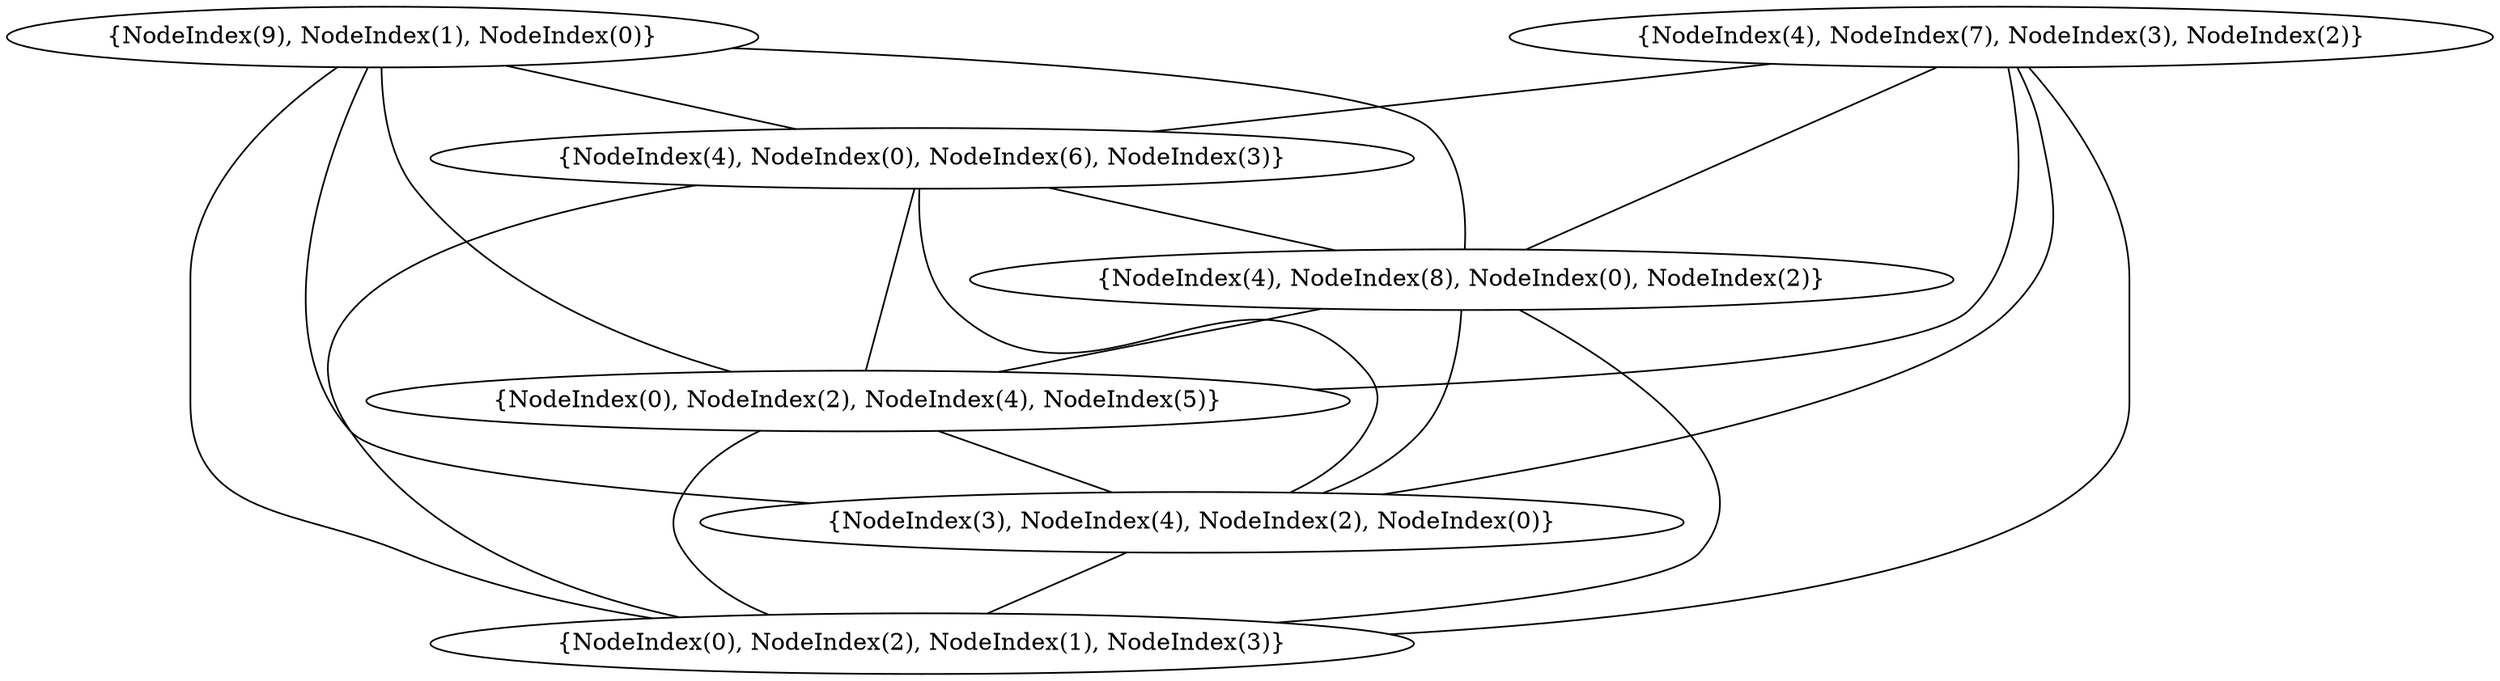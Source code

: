 graph {
    0 [ label = "{NodeIndex(0), NodeIndex(2), NodeIndex(1), NodeIndex(3)}" ]
    1 [ label = "{NodeIndex(3), NodeIndex(4), NodeIndex(2), NodeIndex(0)}" ]
    2 [ label = "{NodeIndex(0), NodeIndex(2), NodeIndex(4), NodeIndex(5)}" ]
    3 [ label = "{NodeIndex(4), NodeIndex(8), NodeIndex(0), NodeIndex(2)}" ]
    4 [ label = "{NodeIndex(4), NodeIndex(0), NodeIndex(6), NodeIndex(3)}" ]
    5 [ label = "{NodeIndex(9), NodeIndex(1), NodeIndex(0)}" ]
    6 [ label = "{NodeIndex(4), NodeIndex(7), NodeIndex(3), NodeIndex(2)}" ]
    1 -- 0 [ ]
    2 -- 0 [ ]
    2 -- 1 [ ]
    3 -- 0 [ ]
    3 -- 1 [ ]
    3 -- 2 [ ]
    4 -- 0 [ ]
    4 -- 1 [ ]
    4 -- 2 [ ]
    4 -- 3 [ ]
    5 -- 0 [ ]
    5 -- 1 [ ]
    5 -- 2 [ ]
    5 -- 3 [ ]
    5 -- 4 [ ]
    6 -- 0 [ ]
    6 -- 1 [ ]
    6 -- 2 [ ]
    6 -- 3 [ ]
    6 -- 4 [ ]
}
